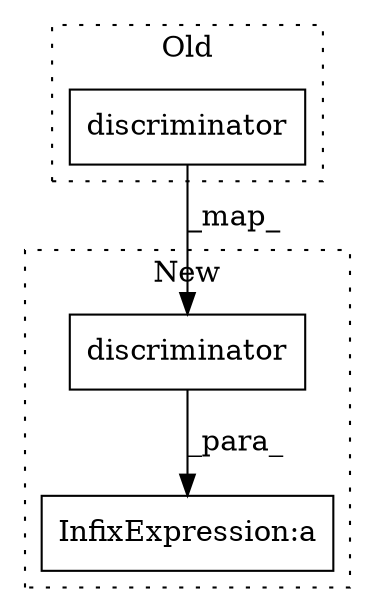 digraph G {
subgraph cluster0 {
1 [label="discriminator" a="32" s="4671,4694" l="14,1" shape="box"];
label = "Old";
style="dotted";
}
subgraph cluster1 {
2 [label="discriminator" a="32" s="4541,4564" l="14,1" shape="box"];
3 [label="InfixExpression:a" a="27" s="4566" l="3" shape="box"];
label = "New";
style="dotted";
}
1 -> 2 [label="_map_"];
2 -> 3 [label="_para_"];
}